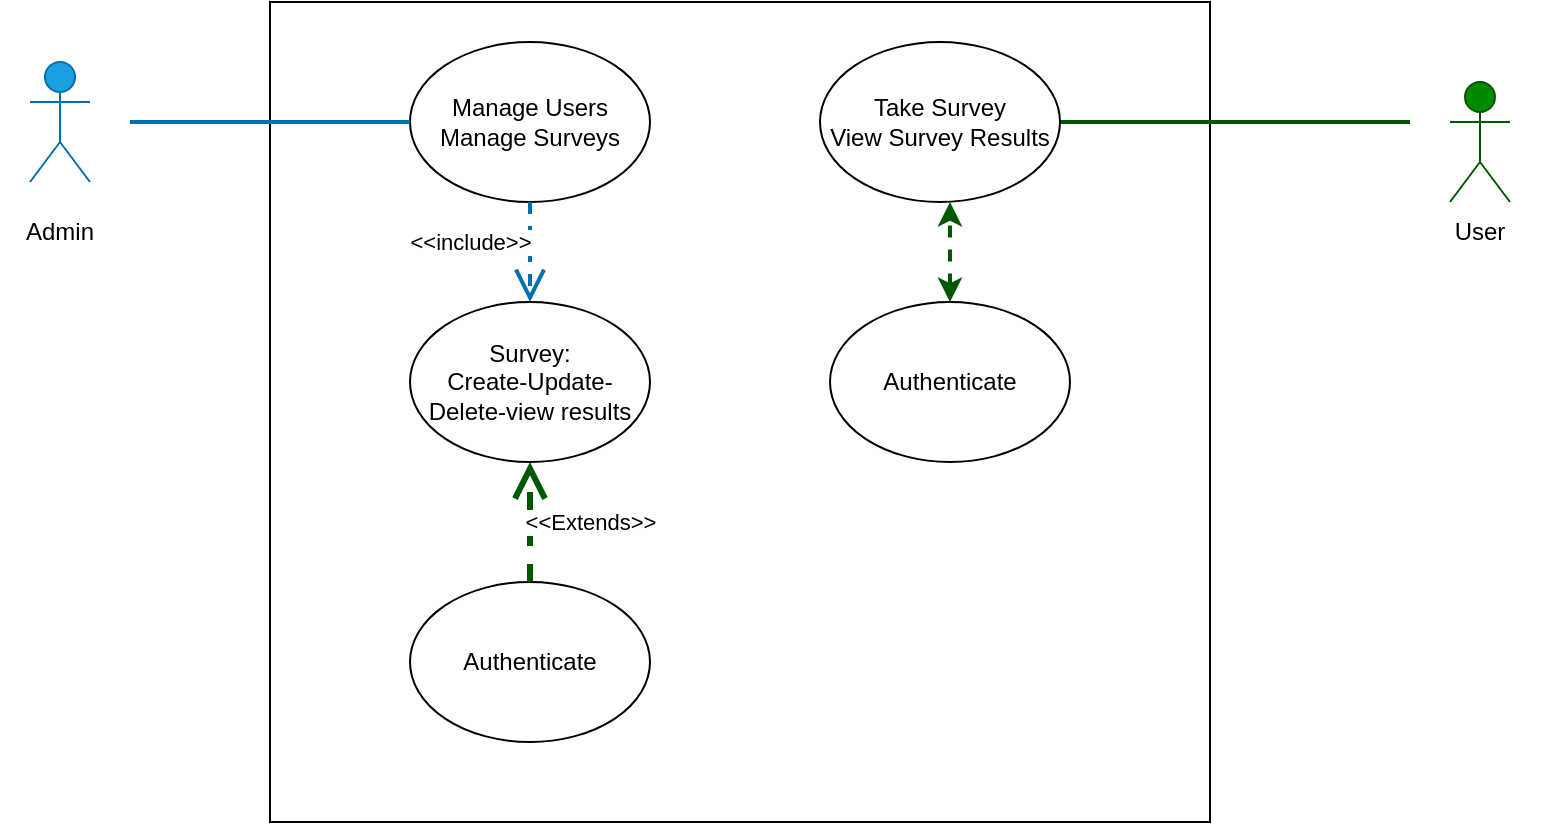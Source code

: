 <mxfile version="21.6.1" type="github">
  <diagram name="Page-1" id="e7e014a7-5840-1c2e-5031-d8a46d1fe8dd">
    <mxGraphModel dx="1050" dy="1356" grid="1" gridSize="10" guides="1" tooltips="1" connect="1" arrows="1" fold="1" page="1" pageScale="1" pageWidth="1169" pageHeight="826" background="none" math="0" shadow="0">
      <root>
        <mxCell id="0" />
        <mxCell id="1" parent="0" />
        <mxCell id="Zjy-Knsu24XSyEbBo_rx-99" value="" style="rounded=0;whiteSpace=wrap;html=1;" parent="1" vertex="1">
          <mxGeometry x="310" y="-620" width="470" height="410" as="geometry" />
        </mxCell>
        <mxCell id="Zjy-Knsu24XSyEbBo_rx-41" value="User" style="shape=umlActor;verticalLabelPosition=bottom;verticalAlign=top;html=1;outlineConnect=0;fillColor=#1ba1e2;fontColor=#ffffff;strokeColor=#006EAF;" parent="1" vertex="1">
          <mxGeometry x="190" y="-590" width="30" height="60" as="geometry" />
        </mxCell>
        <mxCell id="Zjy-Knsu24XSyEbBo_rx-44" value="&lt;div&gt;Manage Users&lt;/div&gt;&lt;div&gt;Manage Surveys&lt;br&gt;&lt;/div&gt;" style="ellipse;whiteSpace=wrap;html=1;" parent="1" vertex="1">
          <mxGeometry x="380" y="-600" width="120" height="80" as="geometry" />
        </mxCell>
        <mxCell id="Zjy-Knsu24XSyEbBo_rx-48" value="Tennant" style="shape=umlActor;verticalLabelPosition=bottom;verticalAlign=top;html=1;outlineConnect=0;fillColor=#008a00;fontColor=#ffffff;strokeColor=#005700;" parent="1" vertex="1">
          <mxGeometry x="900" y="-580" width="30" height="60" as="geometry" />
        </mxCell>
        <mxCell id="Zjy-Knsu24XSyEbBo_rx-75" value="&amp;lt;&amp;lt;include&amp;gt;&amp;gt;" style="endArrow=open;endSize=12;dashed=1;html=1;rounded=0;fillColor=#1ba1e2;strokeColor=#006EAF;exitX=0.5;exitY=1;exitDx=0;exitDy=0;strokeWidth=2;entryX=0.5;entryY=0;entryDx=0;entryDy=0;" parent="1" source="Zjy-Knsu24XSyEbBo_rx-44" edge="1" target="Zjy-Knsu24XSyEbBo_rx-82">
          <mxGeometry x="-0.2" y="-30" width="160" relative="1" as="geometry">
            <mxPoint x="480" y="-518.01" as="sourcePoint" />
            <mxPoint x="482.918" y="-461.986" as="targetPoint" />
            <Array as="points" />
            <mxPoint as="offset" />
          </mxGeometry>
        </mxCell>
        <mxCell id="Zjy-Knsu24XSyEbBo_rx-82" value="&lt;div&gt;Survey:&lt;br&gt;&lt;/div&gt;&lt;div&gt;Create-Update-Delete-view results&lt;br&gt;&lt;/div&gt;" style="ellipse;whiteSpace=wrap;html=1;" parent="1" vertex="1">
          <mxGeometry x="380" y="-470" width="120" height="80" as="geometry" />
        </mxCell>
        <mxCell id="Zjy-Knsu24XSyEbBo_rx-83" value="Authenticate" style="ellipse;whiteSpace=wrap;html=1;" parent="1" vertex="1">
          <mxGeometry x="380" y="-330" width="120" height="80" as="geometry" />
        </mxCell>
        <mxCell id="Zjy-Knsu24XSyEbBo_rx-86" value="&amp;lt;&amp;lt;Extends&amp;gt;&amp;gt;" style="endArrow=open;endSize=12;dashed=1;html=1;rounded=0;entryX=0.633;entryY=1;entryDx=0;entryDy=0;entryPerimeter=0;fillColor=#008a00;strokeColor=#005700;exitX=0.5;exitY=0;exitDx=0;exitDy=0;strokeWidth=3;" parent="1" source="Zjy-Knsu24XSyEbBo_rx-83" edge="1">
          <mxGeometry y="-30" width="160" relative="1" as="geometry">
            <mxPoint x="454.08" y="-338.96" as="sourcePoint" />
            <mxPoint x="440" y="-390" as="targetPoint" />
            <Array as="points" />
            <mxPoint as="offset" />
          </mxGeometry>
        </mxCell>
        <mxCell id="Zjy-Knsu24XSyEbBo_rx-101" value="" style="endArrow=none;html=1;rounded=0;fillColor=#1ba1e2;strokeColor=#006EAF;strokeWidth=2;" parent="1" target="Zjy-Knsu24XSyEbBo_rx-44" edge="1">
          <mxGeometry width="50" height="50" relative="1" as="geometry">
            <mxPoint x="240" y="-560" as="sourcePoint" />
            <mxPoint x="290" y="-610" as="targetPoint" />
          </mxGeometry>
        </mxCell>
        <mxCell id="Zjy-Knsu24XSyEbBo_rx-102" value="" style="endArrow=none;html=1;rounded=0;fillColor=#008a00;strokeColor=#005700;strokeWidth=2;" parent="1" edge="1">
          <mxGeometry width="50" height="50" relative="1" as="geometry">
            <mxPoint x="700" y="-560" as="sourcePoint" />
            <mxPoint x="880" y="-560" as="targetPoint" />
          </mxGeometry>
        </mxCell>
        <mxCell id="iZEF6TkMlwygOp0ytVJz-1" value="&lt;div&gt;Take Survey&lt;/div&gt;&lt;div&gt;View Survey Results&lt;br&gt;&lt;/div&gt;" style="ellipse;whiteSpace=wrap;html=1;" vertex="1" parent="1">
          <mxGeometry x="585" y="-600" width="120" height="80" as="geometry" />
        </mxCell>
        <mxCell id="iZEF6TkMlwygOp0ytVJz-2" value="Authenticate" style="ellipse;whiteSpace=wrap;html=1;" vertex="1" parent="1">
          <mxGeometry x="590" y="-470" width="120" height="80" as="geometry" />
        </mxCell>
        <mxCell id="iZEF6TkMlwygOp0ytVJz-3" value="" style="endArrow=classic;startArrow=classic;html=1;rounded=0;exitX=0.5;exitY=0;exitDx=0;exitDy=0;dashed=1;strokeWidth=2;fillColor=#008a00;strokeColor=#005700;" edge="1" parent="1" source="iZEF6TkMlwygOp0ytVJz-2">
          <mxGeometry width="50" height="50" relative="1" as="geometry">
            <mxPoint x="600" y="-470" as="sourcePoint" />
            <mxPoint x="650" y="-520" as="targetPoint" />
          </mxGeometry>
        </mxCell>
        <mxCell id="iZEF6TkMlwygOp0ytVJz-4" value="Admin" style="text;html=1;strokeColor=none;fillColor=none;align=center;verticalAlign=middle;whiteSpace=wrap;rounded=0;" vertex="1" parent="1">
          <mxGeometry x="175" y="-520" width="60" height="30" as="geometry" />
        </mxCell>
        <mxCell id="iZEF6TkMlwygOp0ytVJz-5" value="User" style="text;html=1;strokeColor=none;fillColor=none;align=center;verticalAlign=middle;whiteSpace=wrap;rounded=0;" vertex="1" parent="1">
          <mxGeometry x="885" y="-520" width="60" height="30" as="geometry" />
        </mxCell>
      </root>
    </mxGraphModel>
  </diagram>
</mxfile>
